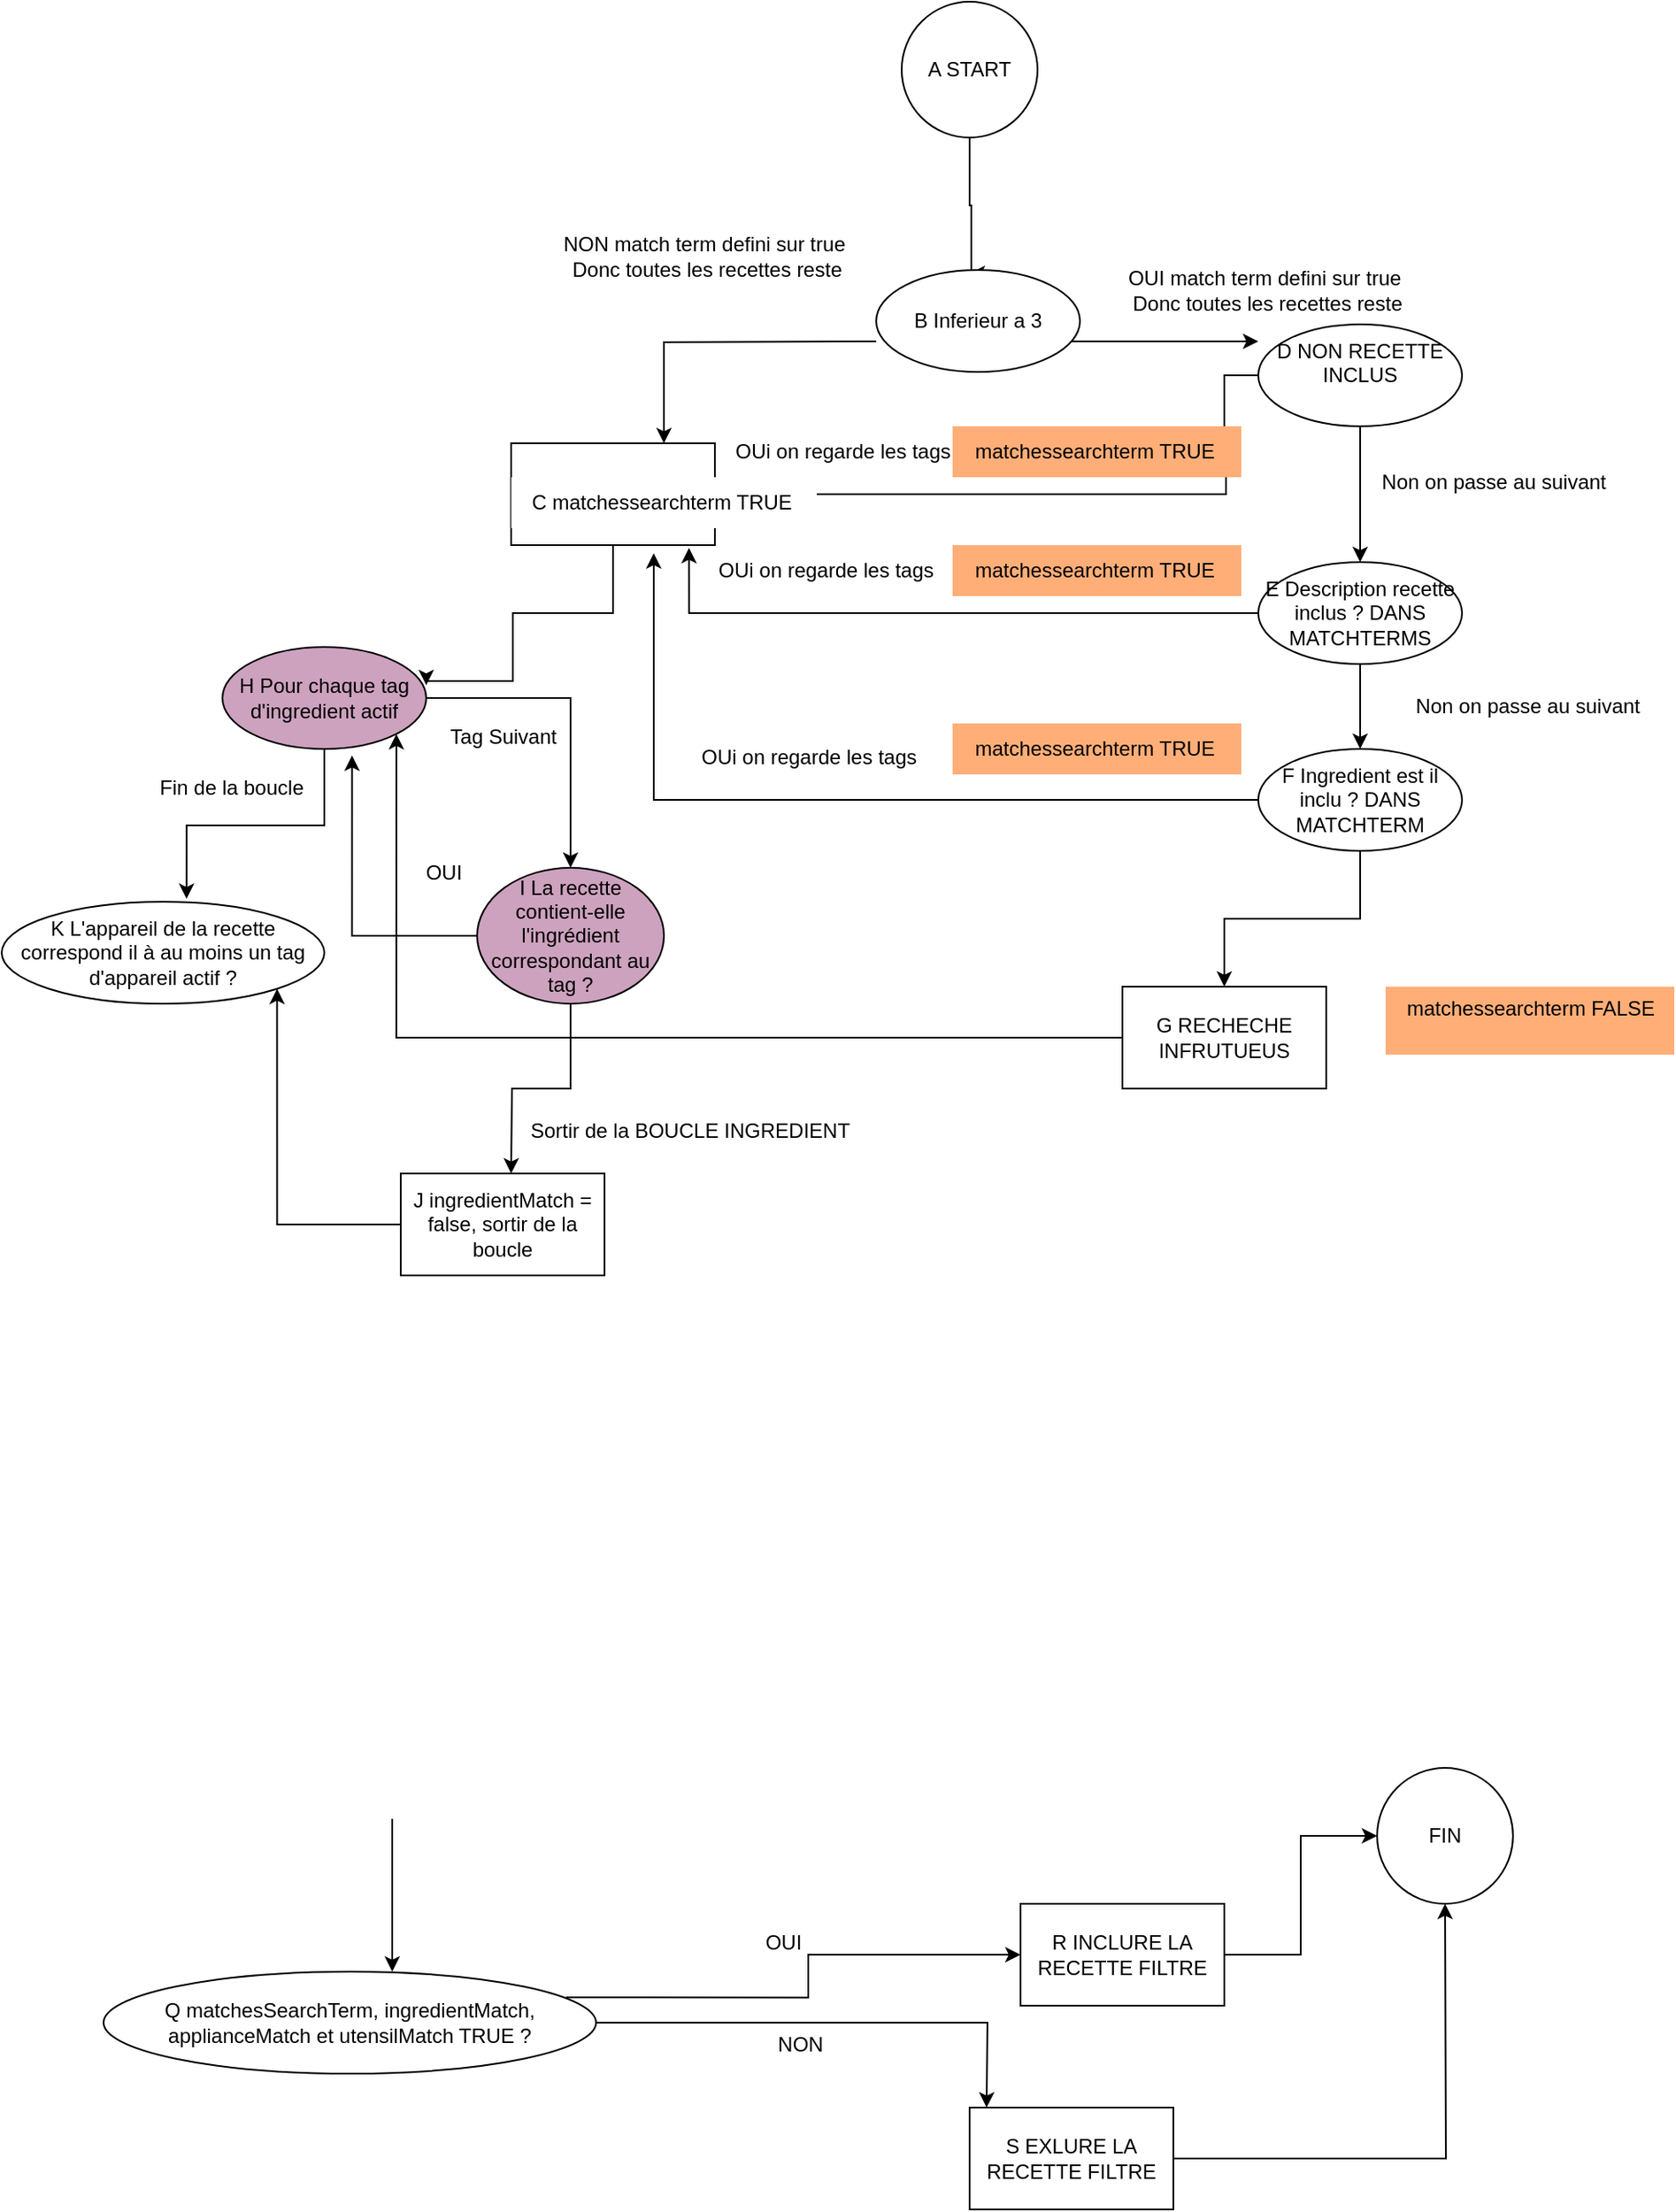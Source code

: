 <mxfile version="24.0.2" type="device">
  <diagram name="Page-1" id="9hr1fdSiySOleVTjyiht">
    <mxGraphModel dx="2000" dy="1675" grid="1" gridSize="10" guides="1" tooltips="1" connect="1" arrows="1" fold="1" page="1" pageScale="1" pageWidth="827" pageHeight="1169" math="0" shadow="0">
      <root>
        <mxCell id="0" />
        <mxCell id="1" parent="0" />
        <mxCell id="Wcu8UqkrtU_ljzzERVZr-2" style="edgeStyle=orthogonalEdgeStyle;rounded=0;orthogonalLoop=1;jettySize=auto;html=1;" parent="1" edge="1">
          <mxGeometry relative="1" as="geometry">
            <mxPoint x="570" y="80" as="targetPoint" />
            <mxPoint x="440" y="80" as="sourcePoint" />
          </mxGeometry>
        </mxCell>
        <mxCell id="Wcu8UqkrtU_ljzzERVZr-4" style="edgeStyle=orthogonalEdgeStyle;rounded=0;orthogonalLoop=1;jettySize=auto;html=1;entryX=0.75;entryY=0;entryDx=0;entryDy=0;" parent="1" target="Wcu8UqkrtU_ljzzERVZr-16" edge="1">
          <mxGeometry relative="1" as="geometry">
            <mxPoint x="245" y="80" as="targetPoint" />
            <mxPoint x="345" y="80" as="sourcePoint" />
          </mxGeometry>
        </mxCell>
        <mxCell id="Wcu8UqkrtU_ljzzERVZr-5" value="NON match term defini sur true&amp;nbsp;&lt;div&gt;Donc toutes les recettes reste&lt;/div&gt;" style="text;html=1;align=center;verticalAlign=middle;resizable=0;points=[];autosize=1;strokeColor=none;fillColor=none;" parent="1" vertex="1">
          <mxGeometry x="150" y="10" width="190" height="40" as="geometry" />
        </mxCell>
        <mxCell id="Wcu8UqkrtU_ljzzERVZr-9" style="edgeStyle=orthogonalEdgeStyle;rounded=0;orthogonalLoop=1;jettySize=auto;html=1;exitX=0.5;exitY=1;exitDx=0;exitDy=0;entryX=0.5;entryY=0;entryDx=0;entryDy=0;" parent="1" source="Wcu8UqkrtU_ljzzERVZr-6" edge="1">
          <mxGeometry relative="1" as="geometry">
            <mxPoint x="400" y="40" as="targetPoint" />
            <Array as="points">
              <mxPoint x="400" />
              <mxPoint x="401" />
            </Array>
          </mxGeometry>
        </mxCell>
        <mxCell id="Wcu8UqkrtU_ljzzERVZr-6" value="A START" style="ellipse;whiteSpace=wrap;html=1;aspect=fixed;" parent="1" vertex="1">
          <mxGeometry x="360" y="-120" width="80" height="80" as="geometry" />
        </mxCell>
        <mxCell id="Wcu8UqkrtU_ljzzERVZr-12" value="B Inferieur a 3" style="ellipse;whiteSpace=wrap;html=1;" parent="1" vertex="1">
          <mxGeometry x="345" y="38" width="120" height="60" as="geometry" />
        </mxCell>
        <mxCell id="Wcu8UqkrtU_ljzzERVZr-15" value="OUI match term defini sur true&amp;nbsp;&lt;div&gt;Donc toutes les recettes reste&lt;/div&gt;" style="text;html=1;align=center;verticalAlign=middle;resizable=0;points=[];autosize=1;strokeColor=none;fillColor=none;" parent="1" vertex="1">
          <mxGeometry x="480" y="30" width="190" height="40" as="geometry" />
        </mxCell>
        <mxCell id="Wcu8UqkrtU_ljzzERVZr-40" style="edgeStyle=orthogonalEdgeStyle;rounded=0;orthogonalLoop=1;jettySize=auto;html=1;entryX=1;entryY=0.374;entryDx=0;entryDy=0;entryPerimeter=0;" parent="1" source="Wcu8UqkrtU_ljzzERVZr-16" edge="1" target="Wcu8UqkrtU_ljzzERVZr-41">
          <mxGeometry relative="1" as="geometry">
            <mxPoint x="130" y="280" as="targetPoint" />
            <Array as="points">
              <mxPoint x="190" y="240" />
              <mxPoint x="131" y="240" />
              <mxPoint x="131" y="280" />
              <mxPoint x="80" y="280" />
            </Array>
          </mxGeometry>
        </mxCell>
        <mxCell id="Wcu8UqkrtU_ljzzERVZr-16" value="" style="rounded=0;whiteSpace=wrap;html=1;" parent="1" vertex="1">
          <mxGeometry x="130" y="140" width="120" height="60" as="geometry" />
        </mxCell>
        <mxCell id="Wcu8UqkrtU_ljzzERVZr-18" style="edgeStyle=orthogonalEdgeStyle;rounded=0;orthogonalLoop=1;jettySize=auto;html=1;" parent="1" source="Wcu8UqkrtU_ljzzERVZr-17" edge="1">
          <mxGeometry relative="1" as="geometry">
            <mxPoint x="630" y="210" as="targetPoint" />
          </mxGeometry>
        </mxCell>
        <mxCell id="Wcu8UqkrtU_ljzzERVZr-24" style="edgeStyle=orthogonalEdgeStyle;rounded=0;orthogonalLoop=1;jettySize=auto;html=1;entryX=1;entryY=0.5;entryDx=0;entryDy=0;" parent="1" source="Wcu8UqkrtU_ljzzERVZr-17" target="Wcu8UqkrtU_ljzzERVZr-16" edge="1">
          <mxGeometry relative="1" as="geometry">
            <mxPoint x="550" y="170" as="targetPoint" />
            <Array as="points">
              <mxPoint x="550" y="100" />
              <mxPoint x="550" y="150" />
              <mxPoint x="551" y="150" />
              <mxPoint x="551" y="170" />
            </Array>
          </mxGeometry>
        </mxCell>
        <mxCell id="Wcu8UqkrtU_ljzzERVZr-17" value="D NON RECETTE INCLUS&lt;div&gt;&lt;br&gt;&lt;/div&gt;" style="ellipse;whiteSpace=wrap;html=1;" parent="1" vertex="1">
          <mxGeometry x="570" y="70" width="120" height="60" as="geometry" />
        </mxCell>
        <mxCell id="Wcu8UqkrtU_ljzzERVZr-20" style="edgeStyle=orthogonalEdgeStyle;rounded=0;orthogonalLoop=1;jettySize=auto;html=1;" parent="1" source="Wcu8UqkrtU_ljzzERVZr-19" edge="1">
          <mxGeometry relative="1" as="geometry">
            <mxPoint x="630" y="320" as="targetPoint" />
          </mxGeometry>
        </mxCell>
        <mxCell id="Wcu8UqkrtU_ljzzERVZr-19" value="E Description recette inclus ? DANS MATCHTERMS" style="ellipse;whiteSpace=wrap;html=1;" parent="1" vertex="1">
          <mxGeometry x="570" y="210" width="120" height="60" as="geometry" />
        </mxCell>
        <mxCell id="Wcu8UqkrtU_ljzzERVZr-35" value="" style="edgeStyle=orthogonalEdgeStyle;rounded=0;orthogonalLoop=1;jettySize=auto;html=1;" parent="1" source="Wcu8UqkrtU_ljzzERVZr-21" target="Wcu8UqkrtU_ljzzERVZr-34" edge="1">
          <mxGeometry relative="1" as="geometry" />
        </mxCell>
        <mxCell id="Wcu8UqkrtU_ljzzERVZr-21" value="F Ingredient est il inclu ? DANS MATCHTERM" style="ellipse;whiteSpace=wrap;html=1;" parent="1" vertex="1">
          <mxGeometry x="570" y="320" width="120" height="60" as="geometry" />
        </mxCell>
        <mxCell id="Wcu8UqkrtU_ljzzERVZr-22" value="Non on passe au suivant&amp;nbsp;" style="text;html=1;align=center;verticalAlign=middle;resizable=0;points=[];autosize=1;strokeColor=none;fillColor=none;" parent="1" vertex="1">
          <mxGeometry x="630" y="148" width="160" height="30" as="geometry" />
        </mxCell>
        <mxCell id="Wcu8UqkrtU_ljzzERVZr-23" value="Non on passe au suivant&amp;nbsp;" style="text;html=1;align=center;verticalAlign=middle;resizable=0;points=[];autosize=1;strokeColor=none;fillColor=none;" parent="1" vertex="1">
          <mxGeometry x="650" y="280" width="160" height="30" as="geometry" />
        </mxCell>
        <mxCell id="Wcu8UqkrtU_ljzzERVZr-25" value="OUi on regarde les tags" style="text;html=1;align=center;verticalAlign=middle;resizable=0;points=[];autosize=1;strokeColor=none;fillColor=none;" parent="1" vertex="1">
          <mxGeometry x="250" y="130" width="150" height="30" as="geometry" />
        </mxCell>
        <mxCell id="Wcu8UqkrtU_ljzzERVZr-26" style="edgeStyle=orthogonalEdgeStyle;rounded=0;orthogonalLoop=1;jettySize=auto;html=1;entryX=0.873;entryY=1.027;entryDx=0;entryDy=0;entryPerimeter=0;" parent="1" source="Wcu8UqkrtU_ljzzERVZr-19" target="Wcu8UqkrtU_ljzzERVZr-16" edge="1">
          <mxGeometry relative="1" as="geometry" />
        </mxCell>
        <mxCell id="Wcu8UqkrtU_ljzzERVZr-27" style="edgeStyle=orthogonalEdgeStyle;rounded=0;orthogonalLoop=1;jettySize=auto;html=1;entryX=0.7;entryY=1.08;entryDx=0;entryDy=0;entryPerimeter=0;" parent="1" source="Wcu8UqkrtU_ljzzERVZr-21" target="Wcu8UqkrtU_ljzzERVZr-16" edge="1">
          <mxGeometry relative="1" as="geometry" />
        </mxCell>
        <mxCell id="Wcu8UqkrtU_ljzzERVZr-28" value="OUi on regarde les tags" style="text;html=1;align=center;verticalAlign=middle;resizable=0;points=[];autosize=1;strokeColor=none;fillColor=none;" parent="1" vertex="1">
          <mxGeometry x="240" y="200" width="150" height="30" as="geometry" />
        </mxCell>
        <mxCell id="Wcu8UqkrtU_ljzzERVZr-29" value="OUi on regarde les tags" style="text;html=1;align=center;verticalAlign=middle;resizable=0;points=[];autosize=1;strokeColor=none;fillColor=none;" parent="1" vertex="1">
          <mxGeometry x="230" y="310" width="150" height="30" as="geometry" />
        </mxCell>
        <mxCell id="Wcu8UqkrtU_ljzzERVZr-30" value="matchessearchterm TRUE&amp;nbsp;" style="text;html=1;align=center;verticalAlign=middle;resizable=0;points=[];autosize=1;strokeColor=none;fillColor=#FFAE78;" parent="1" vertex="1">
          <mxGeometry x="390" y="130" width="170" height="30" as="geometry" />
        </mxCell>
        <mxCell id="Wcu8UqkrtU_ljzzERVZr-91" style="edgeStyle=orthogonalEdgeStyle;rounded=0;orthogonalLoop=1;jettySize=auto;html=1;entryX=1;entryY=1;entryDx=0;entryDy=0;" parent="1" source="Wcu8UqkrtU_ljzzERVZr-34" target="Wcu8UqkrtU_ljzzERVZr-41" edge="1">
          <mxGeometry relative="1" as="geometry" />
        </mxCell>
        <mxCell id="Wcu8UqkrtU_ljzzERVZr-34" value="G RECHECHE INFRUTUEUS" style="whiteSpace=wrap;html=1;rounded=0;" parent="1" vertex="1">
          <mxGeometry x="490" y="460" width="120" height="60" as="geometry" />
        </mxCell>
        <mxCell id="Wcu8UqkrtU_ljzzERVZr-36" value="matchessearchterm FALSE&lt;div&gt;&lt;br&gt;&lt;/div&gt;" style="text;html=1;align=center;verticalAlign=middle;resizable=0;points=[];autosize=1;strokeColor=none;fillColor=#FFAE78;" parent="1" vertex="1">
          <mxGeometry x="645" y="460" width="170" height="40" as="geometry" />
        </mxCell>
        <mxCell id="Wcu8UqkrtU_ljzzERVZr-37" value="matchessearchterm TRUE&amp;nbsp;" style="text;html=1;align=center;verticalAlign=middle;resizable=0;points=[];autosize=1;strokeColor=none;fillColor=#FFAE78;" parent="1" vertex="1">
          <mxGeometry x="390" y="200" width="170" height="30" as="geometry" />
        </mxCell>
        <mxCell id="Wcu8UqkrtU_ljzzERVZr-38" value="matchessearchterm TRUE&amp;nbsp;" style="text;html=1;align=center;verticalAlign=middle;resizable=0;points=[];autosize=1;strokeColor=none;fillColor=#FFAE78;" parent="1" vertex="1">
          <mxGeometry x="390" y="305" width="170" height="30" as="geometry" />
        </mxCell>
        <mxCell id="Wcu8UqkrtU_ljzzERVZr-39" value="C matchessearchterm TRUE&amp;nbsp;" style="text;html=1;align=center;verticalAlign=middle;resizable=0;points=[];autosize=1;strokeColor=none;fillColor=default;" parent="1" vertex="1">
          <mxGeometry x="130" y="160" width="180" height="30" as="geometry" />
        </mxCell>
        <mxCell id="5YJL98Q4k9PMCJ-NPLzQ-1" style="edgeStyle=orthogonalEdgeStyle;rounded=0;orthogonalLoop=1;jettySize=auto;html=1;entryX=0.573;entryY=-0.029;entryDx=0;entryDy=0;entryPerimeter=0;" edge="1" parent="1" source="Wcu8UqkrtU_ljzzERVZr-41" target="5YJL98Q4k9PMCJ-NPLzQ-3">
          <mxGeometry relative="1" as="geometry">
            <mxPoint x="30.0" y="460" as="targetPoint" />
          </mxGeometry>
        </mxCell>
        <mxCell id="5YJL98Q4k9PMCJ-NPLzQ-4" style="edgeStyle=orthogonalEdgeStyle;rounded=0;orthogonalLoop=1;jettySize=auto;html=1;" edge="1" parent="1" source="Wcu8UqkrtU_ljzzERVZr-41" target="5YJL98Q4k9PMCJ-NPLzQ-5">
          <mxGeometry relative="1" as="geometry">
            <mxPoint x="130" y="430" as="targetPoint" />
          </mxGeometry>
        </mxCell>
        <mxCell id="Wcu8UqkrtU_ljzzERVZr-41" value="H Pour chaque tag d&#39;ingredient actif" style="ellipse;whiteSpace=wrap;html=1;fillColor=#CDA2BE;" parent="1" vertex="1">
          <mxGeometry x="-40" y="260" width="120" height="60" as="geometry" />
        </mxCell>
        <mxCell id="Wcu8UqkrtU_ljzzERVZr-78" style="edgeStyle=orthogonalEdgeStyle;rounded=0;orthogonalLoop=1;jettySize=auto;html=1;exitX=0.5;exitY=1;exitDx=0;exitDy=0;" parent="1" edge="1">
          <mxGeometry relative="1" as="geometry">
            <mxPoint x="60" y="1040" as="targetPoint" />
            <mxPoint x="60" y="950" as="sourcePoint" />
          </mxGeometry>
        </mxCell>
        <mxCell id="Wcu8UqkrtU_ljzzERVZr-81" style="edgeStyle=orthogonalEdgeStyle;rounded=0;orthogonalLoop=1;jettySize=auto;html=1;exitX=0.939;exitY=0.253;exitDx=0;exitDy=0;exitPerimeter=0;entryX=0;entryY=0.5;entryDx=0;entryDy=0;" parent="1" source="Wcu8UqkrtU_ljzzERVZr-79" target="Wcu8UqkrtU_ljzzERVZr-82" edge="1">
          <mxGeometry relative="1" as="geometry">
            <mxPoint x="430" y="1070" as="targetPoint" />
            <mxPoint x="270" y="1050" as="sourcePoint" />
          </mxGeometry>
        </mxCell>
        <mxCell id="Wcu8UqkrtU_ljzzERVZr-85" style="edgeStyle=orthogonalEdgeStyle;rounded=0;orthogonalLoop=1;jettySize=auto;html=1;exitX=1;exitY=0.5;exitDx=0;exitDy=0;" parent="1" source="Wcu8UqkrtU_ljzzERVZr-79" edge="1">
          <mxGeometry relative="1" as="geometry">
            <mxPoint x="410" y="1120" as="targetPoint" />
          </mxGeometry>
        </mxCell>
        <mxCell id="Wcu8UqkrtU_ljzzERVZr-79" value="Q matchesSearchTerm, ingredientMatch, applianceMatch et utensilMatch TRUE ?" style="ellipse;whiteSpace=wrap;html=1;" parent="1" vertex="1">
          <mxGeometry x="-110" y="1040" width="290" height="60" as="geometry" />
        </mxCell>
        <mxCell id="Wcu8UqkrtU_ljzzERVZr-90" style="edgeStyle=orthogonalEdgeStyle;rounded=0;orthogonalLoop=1;jettySize=auto;html=1;" parent="1" source="Wcu8UqkrtU_ljzzERVZr-82" target="Wcu8UqkrtU_ljzzERVZr-89" edge="1">
          <mxGeometry relative="1" as="geometry" />
        </mxCell>
        <mxCell id="Wcu8UqkrtU_ljzzERVZr-82" value="R INCLURE LA RECETTE FILTRE" style="rounded=0;whiteSpace=wrap;html=1;" parent="1" vertex="1">
          <mxGeometry x="430" y="1000" width="120" height="60" as="geometry" />
        </mxCell>
        <mxCell id="Wcu8UqkrtU_ljzzERVZr-84" value="OUI" style="text;html=1;align=center;verticalAlign=middle;resizable=0;points=[];autosize=1;strokeColor=none;fillColor=none;" parent="1" vertex="1">
          <mxGeometry x="270" y="1008" width="40" height="30" as="geometry" />
        </mxCell>
        <mxCell id="Wcu8UqkrtU_ljzzERVZr-86" value="NON" style="text;html=1;align=center;verticalAlign=middle;resizable=0;points=[];autosize=1;strokeColor=none;fillColor=none;" parent="1" vertex="1">
          <mxGeometry x="275" y="1068" width="50" height="30" as="geometry" />
        </mxCell>
        <mxCell id="Wcu8UqkrtU_ljzzERVZr-88" style="edgeStyle=orthogonalEdgeStyle;rounded=0;orthogonalLoop=1;jettySize=auto;html=1;" parent="1" source="Wcu8UqkrtU_ljzzERVZr-87" edge="1">
          <mxGeometry relative="1" as="geometry">
            <mxPoint x="680" y="1000" as="targetPoint" />
          </mxGeometry>
        </mxCell>
        <mxCell id="Wcu8UqkrtU_ljzzERVZr-87" value="S EXLURE LA RECETTE FILTRE" style="rounded=0;whiteSpace=wrap;html=1;" parent="1" vertex="1">
          <mxGeometry x="400" y="1120" width="120" height="60" as="geometry" />
        </mxCell>
        <mxCell id="Wcu8UqkrtU_ljzzERVZr-89" value="FIN" style="ellipse;whiteSpace=wrap;html=1;aspect=fixed;" parent="1" vertex="1">
          <mxGeometry x="640" y="920" width="80" height="80" as="geometry" />
        </mxCell>
        <mxCell id="5YJL98Q4k9PMCJ-NPLzQ-2" value="Fin de la boucle" style="text;html=1;align=center;verticalAlign=middle;resizable=0;points=[];autosize=1;strokeColor=none;fillColor=none;" vertex="1" parent="1">
          <mxGeometry x="-90" y="328" width="110" height="30" as="geometry" />
        </mxCell>
        <mxCell id="5YJL98Q4k9PMCJ-NPLzQ-3" value="K L&#39;appareil de la recette correspond il à au moins un tag d&#39;appareil actif ?" style="ellipse;whiteSpace=wrap;html=1;" vertex="1" parent="1">
          <mxGeometry x="-170" y="410" width="190" height="60" as="geometry" />
        </mxCell>
        <mxCell id="5YJL98Q4k9PMCJ-NPLzQ-9" style="edgeStyle=orthogonalEdgeStyle;rounded=0;orthogonalLoop=1;jettySize=auto;html=1;" edge="1" parent="1" source="5YJL98Q4k9PMCJ-NPLzQ-5">
          <mxGeometry relative="1" as="geometry">
            <mxPoint x="130" y="570" as="targetPoint" />
          </mxGeometry>
        </mxCell>
        <mxCell id="5YJL98Q4k9PMCJ-NPLzQ-5" value="I La recette contient-elle l&#39;ingrédient correspondant au tag ?" style="ellipse;whiteSpace=wrap;html=1;fillColor=#CDA2BE;" vertex="1" parent="1">
          <mxGeometry x="110" y="390" width="110" height="80" as="geometry" />
        </mxCell>
        <mxCell id="5YJL98Q4k9PMCJ-NPLzQ-6" value="Tag Suivant" style="text;html=1;align=center;verticalAlign=middle;resizable=0;points=[];autosize=1;strokeColor=none;fillColor=none;" vertex="1" parent="1">
          <mxGeometry x="80" y="298" width="90" height="30" as="geometry" />
        </mxCell>
        <mxCell id="5YJL98Q4k9PMCJ-NPLzQ-7" style="edgeStyle=orthogonalEdgeStyle;rounded=0;orthogonalLoop=1;jettySize=auto;html=1;exitX=0;exitY=0.5;exitDx=0;exitDy=0;entryX=0.636;entryY=1.065;entryDx=0;entryDy=0;entryPerimeter=0;" edge="1" parent="1" source="5YJL98Q4k9PMCJ-NPLzQ-5" target="Wcu8UqkrtU_ljzzERVZr-41">
          <mxGeometry relative="1" as="geometry" />
        </mxCell>
        <mxCell id="5YJL98Q4k9PMCJ-NPLzQ-8" value="OUI" style="text;html=1;align=center;verticalAlign=middle;resizable=0;points=[];autosize=1;strokeColor=none;fillColor=none;" vertex="1" parent="1">
          <mxGeometry x="70" y="378" width="40" height="30" as="geometry" />
        </mxCell>
        <mxCell id="5YJL98Q4k9PMCJ-NPLzQ-10" value="J ingredientMatch = false, sortir de la boucle" style="rounded=0;whiteSpace=wrap;html=1;" vertex="1" parent="1">
          <mxGeometry x="65" y="570" width="120" height="60" as="geometry" />
        </mxCell>
        <mxCell id="5YJL98Q4k9PMCJ-NPLzQ-11" value="Sortir de la BOUCLE INGREDIENT" style="text;html=1;align=center;verticalAlign=middle;resizable=0;points=[];autosize=1;strokeColor=none;fillColor=none;" vertex="1" parent="1">
          <mxGeometry x="130" y="530" width="210" height="30" as="geometry" />
        </mxCell>
        <mxCell id="5YJL98Q4k9PMCJ-NPLzQ-12" style="edgeStyle=orthogonalEdgeStyle;rounded=0;orthogonalLoop=1;jettySize=auto;html=1;exitX=0;exitY=0.5;exitDx=0;exitDy=0;entryX=1;entryY=1;entryDx=0;entryDy=0;" edge="1" parent="1" source="5YJL98Q4k9PMCJ-NPLzQ-10" target="5YJL98Q4k9PMCJ-NPLzQ-3">
          <mxGeometry relative="1" as="geometry" />
        </mxCell>
      </root>
    </mxGraphModel>
  </diagram>
</mxfile>
